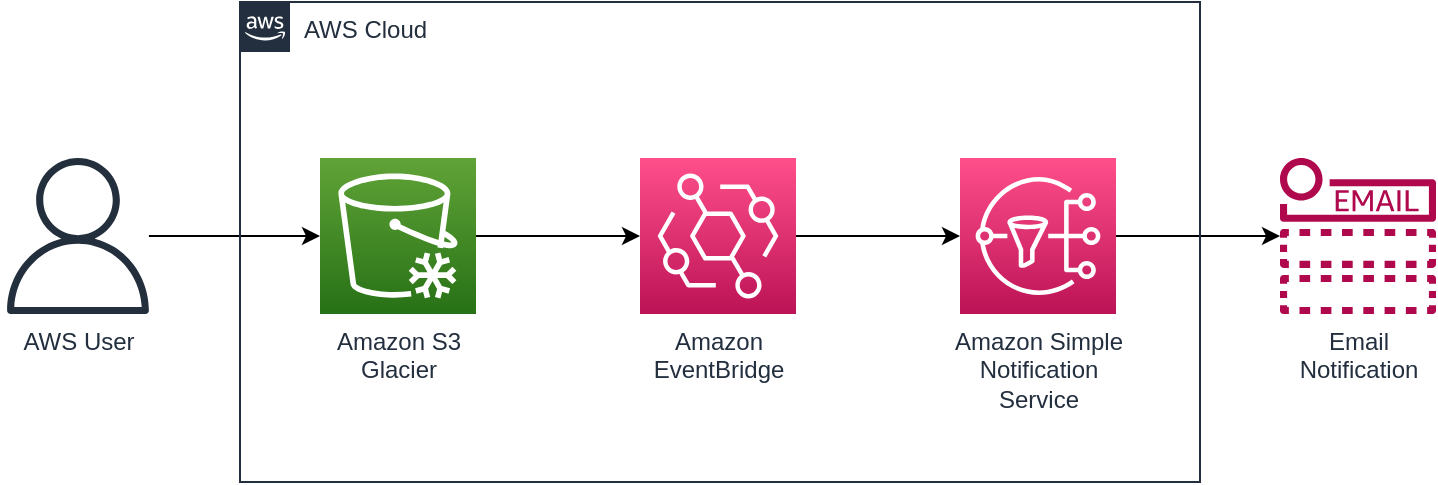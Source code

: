 <mxfile version="20.2.6" type="github">
  <diagram id="m5M8wwi38b0GAyoeR_NW" name="Page-1">
    <mxGraphModel dx="1021" dy="529" grid="1" gridSize="10" guides="1" tooltips="1" connect="1" arrows="1" fold="1" page="1" pageScale="1" pageWidth="1169" pageHeight="827" math="0" shadow="0">
      <root>
        <mxCell id="0" />
        <mxCell id="1" parent="0" />
        <mxCell id="wL3CYY03tPbyrDrQaV6A-7" style="edgeStyle=orthogonalEdgeStyle;rounded=0;orthogonalLoop=1;jettySize=auto;html=1;" edge="1" parent="1" source="wL3CYY03tPbyrDrQaV6A-1" target="wL3CYY03tPbyrDrQaV6A-2">
          <mxGeometry relative="1" as="geometry" />
        </mxCell>
        <mxCell id="wL3CYY03tPbyrDrQaV6A-1" value="AWS User" style="sketch=0;outlineConnect=0;fontColor=#232F3E;gradientColor=none;fillColor=#232F3D;strokeColor=none;dashed=0;verticalLabelPosition=bottom;verticalAlign=top;align=center;html=1;fontSize=12;fontStyle=0;aspect=fixed;pointerEvents=1;shape=mxgraph.aws4.user;" vertex="1" parent="1">
          <mxGeometry x="120" y="238" width="78" height="78" as="geometry" />
        </mxCell>
        <mxCell id="wL3CYY03tPbyrDrQaV6A-8" style="edgeStyle=orthogonalEdgeStyle;rounded=0;orthogonalLoop=1;jettySize=auto;html=1;exitX=1;exitY=0.5;exitDx=0;exitDy=0;exitPerimeter=0;" edge="1" parent="1" source="wL3CYY03tPbyrDrQaV6A-2" target="wL3CYY03tPbyrDrQaV6A-3">
          <mxGeometry relative="1" as="geometry" />
        </mxCell>
        <mxCell id="wL3CYY03tPbyrDrQaV6A-2" value="Amazon S3 &lt;br&gt;Glacier" style="sketch=0;points=[[0,0,0],[0.25,0,0],[0.5,0,0],[0.75,0,0],[1,0,0],[0,1,0],[0.25,1,0],[0.5,1,0],[0.75,1,0],[1,1,0],[0,0.25,0],[0,0.5,0],[0,0.75,0],[1,0.25,0],[1,0.5,0],[1,0.75,0]];outlineConnect=0;fontColor=#232F3E;gradientColor=#60A337;gradientDirection=north;fillColor=#277116;strokeColor=#ffffff;dashed=0;verticalLabelPosition=bottom;verticalAlign=top;align=center;html=1;fontSize=12;fontStyle=0;aspect=fixed;shape=mxgraph.aws4.resourceIcon;resIcon=mxgraph.aws4.glacier;" vertex="1" parent="1">
          <mxGeometry x="280" y="238" width="78" height="78" as="geometry" />
        </mxCell>
        <mxCell id="wL3CYY03tPbyrDrQaV6A-9" style="edgeStyle=orthogonalEdgeStyle;rounded=0;orthogonalLoop=1;jettySize=auto;html=1;exitX=1;exitY=0.5;exitDx=0;exitDy=0;exitPerimeter=0;" edge="1" parent="1" source="wL3CYY03tPbyrDrQaV6A-3" target="wL3CYY03tPbyrDrQaV6A-4">
          <mxGeometry relative="1" as="geometry" />
        </mxCell>
        <mxCell id="wL3CYY03tPbyrDrQaV6A-3" value="Amazon&lt;br&gt;EventBridge" style="sketch=0;points=[[0,0,0],[0.25,0,0],[0.5,0,0],[0.75,0,0],[1,0,0],[0,1,0],[0.25,1,0],[0.5,1,0],[0.75,1,0],[1,1,0],[0,0.25,0],[0,0.5,0],[0,0.75,0],[1,0.25,0],[1,0.5,0],[1,0.75,0]];outlineConnect=0;fontColor=#232F3E;gradientColor=#FF4F8B;gradientDirection=north;fillColor=#BC1356;strokeColor=#ffffff;dashed=0;verticalLabelPosition=bottom;verticalAlign=top;align=center;html=1;fontSize=12;fontStyle=0;aspect=fixed;shape=mxgraph.aws4.resourceIcon;resIcon=mxgraph.aws4.eventbridge;" vertex="1" parent="1">
          <mxGeometry x="440" y="238" width="78" height="78" as="geometry" />
        </mxCell>
        <mxCell id="wL3CYY03tPbyrDrQaV6A-10" style="edgeStyle=orthogonalEdgeStyle;rounded=0;orthogonalLoop=1;jettySize=auto;html=1;exitX=1;exitY=0.5;exitDx=0;exitDy=0;exitPerimeter=0;" edge="1" parent="1" source="wL3CYY03tPbyrDrQaV6A-4" target="wL3CYY03tPbyrDrQaV6A-5">
          <mxGeometry relative="1" as="geometry" />
        </mxCell>
        <mxCell id="wL3CYY03tPbyrDrQaV6A-4" value="Amazon Simple&lt;br&gt;Notification&lt;br&gt;Service" style="sketch=0;points=[[0,0,0],[0.25,0,0],[0.5,0,0],[0.75,0,0],[1,0,0],[0,1,0],[0.25,1,0],[0.5,1,0],[0.75,1,0],[1,1,0],[0,0.25,0],[0,0.5,0],[0,0.75,0],[1,0.25,0],[1,0.5,0],[1,0.75,0]];outlineConnect=0;fontColor=#232F3E;gradientColor=#FF4F8B;gradientDirection=north;fillColor=#BC1356;strokeColor=#ffffff;dashed=0;verticalLabelPosition=bottom;verticalAlign=top;align=center;html=1;fontSize=12;fontStyle=0;aspect=fixed;shape=mxgraph.aws4.resourceIcon;resIcon=mxgraph.aws4.sns;" vertex="1" parent="1">
          <mxGeometry x="600" y="238" width="78" height="78" as="geometry" />
        </mxCell>
        <mxCell id="wL3CYY03tPbyrDrQaV6A-5" value="Email&lt;br&gt;Notification" style="sketch=0;outlineConnect=0;fontColor=#232F3E;gradientColor=none;fillColor=#B0084D;strokeColor=none;dashed=0;verticalLabelPosition=bottom;verticalAlign=top;align=center;html=1;fontSize=12;fontStyle=0;aspect=fixed;pointerEvents=1;shape=mxgraph.aws4.email_notification;" vertex="1" parent="1">
          <mxGeometry x="760" y="238" width="78" height="78" as="geometry" />
        </mxCell>
        <mxCell id="wL3CYY03tPbyrDrQaV6A-6" value="AWS Cloud" style="points=[[0,0],[0.25,0],[0.5,0],[0.75,0],[1,0],[1,0.25],[1,0.5],[1,0.75],[1,1],[0.75,1],[0.5,1],[0.25,1],[0,1],[0,0.75],[0,0.5],[0,0.25]];outlineConnect=0;gradientColor=none;html=1;whiteSpace=wrap;fontSize=12;fontStyle=0;container=1;pointerEvents=0;collapsible=0;recursiveResize=0;shape=mxgraph.aws4.group;grIcon=mxgraph.aws4.group_aws_cloud_alt;strokeColor=#232F3E;fillColor=none;verticalAlign=top;align=left;spacingLeft=30;fontColor=#232F3E;dashed=0;" vertex="1" parent="1">
          <mxGeometry x="240" y="160" width="480" height="240" as="geometry" />
        </mxCell>
      </root>
    </mxGraphModel>
  </diagram>
</mxfile>
